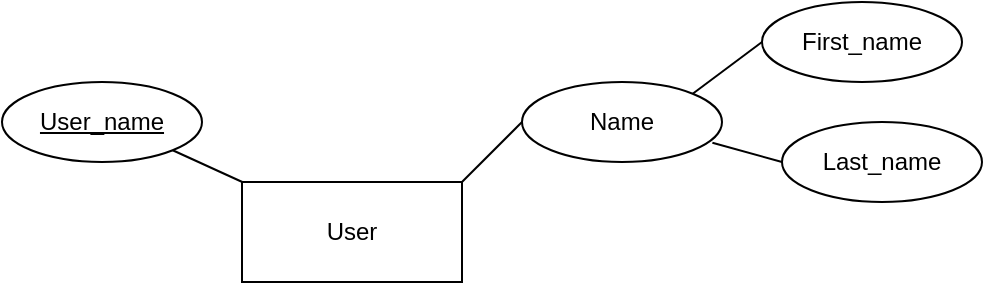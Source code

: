 <mxfile version="15.3.8" type="github">
  <diagram id="R2lEEEUBdFMjLlhIrx00" name="Page-1">
    <mxGraphModel dx="1038" dy="575" grid="1" gridSize="10" guides="1" tooltips="1" connect="1" arrows="1" fold="1" page="1" pageScale="1" pageWidth="850" pageHeight="1100" math="0" shadow="0" extFonts="Permanent Marker^https://fonts.googleapis.com/css?family=Permanent+Marker">
      <root>
        <mxCell id="0" />
        <mxCell id="1" parent="0" />
        <mxCell id="DOZqkX0SEd6aRNddLnZh-1" value="User" style="rounded=0;whiteSpace=wrap;html=1;" vertex="1" parent="1">
          <mxGeometry x="470" y="100" width="110" height="50" as="geometry" />
        </mxCell>
        <mxCell id="DOZqkX0SEd6aRNddLnZh-2" value="&lt;u&gt;User_name&lt;/u&gt;" style="ellipse;whiteSpace=wrap;html=1;" vertex="1" parent="1">
          <mxGeometry x="350" y="50" width="100" height="40" as="geometry" />
        </mxCell>
        <mxCell id="DOZqkX0SEd6aRNddLnZh-6" value="Last_name" style="ellipse;whiteSpace=wrap;html=1;" vertex="1" parent="1">
          <mxGeometry x="740" y="70" width="100" height="40" as="geometry" />
        </mxCell>
        <mxCell id="DOZqkX0SEd6aRNddLnZh-7" value="First_name" style="ellipse;whiteSpace=wrap;html=1;" vertex="1" parent="1">
          <mxGeometry x="730" y="10" width="100" height="40" as="geometry" />
        </mxCell>
        <mxCell id="DOZqkX0SEd6aRNddLnZh-8" value="" style="endArrow=none;html=1;exitX=1;exitY=1;exitDx=0;exitDy=0;" edge="1" parent="1" source="DOZqkX0SEd6aRNddLnZh-2" target="DOZqkX0SEd6aRNddLnZh-1">
          <mxGeometry width="50" height="50" relative="1" as="geometry">
            <mxPoint x="310" y="240" as="sourcePoint" />
            <mxPoint x="360" y="190" as="targetPoint" />
          </mxGeometry>
        </mxCell>
        <mxCell id="DOZqkX0SEd6aRNddLnZh-15" value="Name" style="ellipse;whiteSpace=wrap;html=1;" vertex="1" parent="1">
          <mxGeometry x="610" y="50" width="100" height="40" as="geometry" />
        </mxCell>
        <mxCell id="DOZqkX0SEd6aRNddLnZh-16" value="" style="endArrow=none;html=1;entryX=0;entryY=0.5;entryDx=0;entryDy=0;exitX=1;exitY=0;exitDx=0;exitDy=0;" edge="1" parent="1" source="DOZqkX0SEd6aRNddLnZh-1" target="DOZqkX0SEd6aRNddLnZh-15">
          <mxGeometry width="50" height="50" relative="1" as="geometry">
            <mxPoint x="310" y="240" as="sourcePoint" />
            <mxPoint x="360" y="190" as="targetPoint" />
          </mxGeometry>
        </mxCell>
        <mxCell id="DOZqkX0SEd6aRNddLnZh-17" value="" style="endArrow=none;html=1;entryX=0.952;entryY=0.76;entryDx=0;entryDy=0;entryPerimeter=0;exitX=0;exitY=0.5;exitDx=0;exitDy=0;" edge="1" parent="1" source="DOZqkX0SEd6aRNddLnZh-6" target="DOZqkX0SEd6aRNddLnZh-15">
          <mxGeometry width="50" height="50" relative="1" as="geometry">
            <mxPoint x="310" y="240" as="sourcePoint" />
            <mxPoint x="360" y="190" as="targetPoint" />
          </mxGeometry>
        </mxCell>
        <mxCell id="DOZqkX0SEd6aRNddLnZh-18" value="" style="endArrow=none;html=1;entryX=0;entryY=0.5;entryDx=0;entryDy=0;exitX=1;exitY=0;exitDx=0;exitDy=0;" edge="1" parent="1" source="DOZqkX0SEd6aRNddLnZh-15" target="DOZqkX0SEd6aRNddLnZh-7">
          <mxGeometry width="50" height="50" relative="1" as="geometry">
            <mxPoint x="310" y="240" as="sourcePoint" />
            <mxPoint x="360" y="190" as="targetPoint" />
          </mxGeometry>
        </mxCell>
      </root>
    </mxGraphModel>
  </diagram>
</mxfile>

